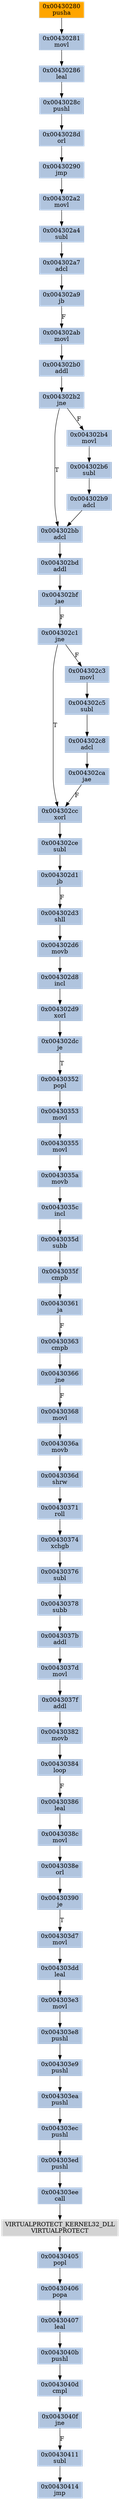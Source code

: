 strict digraph G {
	graph [bgcolor=transparent,
		name=G
	];
	node [color=lightsteelblue,
		fillcolor=lightsteelblue,
		shape=rectangle,
		style=filled
	];
	"0x004303e9"	[label="0x004303e9
pushl"];
	"0x004303ea"	[label="0x004303ea
pushl"];
	"0x004303e9" -> "0x004303ea"	[color="#000000"];
	"0x00430378"	[label="0x00430378
subb"];
	"0x0043037b"	[label="0x0043037b
addl"];
	"0x00430378" -> "0x0043037b"	[color="#000000"];
	"0x004302a2"	[label="0x004302a2
movl"];
	"0x004302a4"	[label="0x004302a4
subl"];
	"0x004302a2" -> "0x004302a4"	[color="#000000"];
	"0x00430353"	[label="0x00430353
movl"];
	"0x00430355"	[label="0x00430355
movl"];
	"0x00430353" -> "0x00430355"	[color="#000000"];
	"0x004302b0"	[label="0x004302b0
addl"];
	"0x004302b2"	[label="0x004302b2
jne"];
	"0x004302b0" -> "0x004302b2"	[color="#000000"];
	"0x004303ed"	[label="0x004303ed
pushl"];
	"0x004303ee"	[label="0x004303ee
call"];
	"0x004303ed" -> "0x004303ee"	[color="#000000"];
	"0x00430386"	[label="0x00430386
leal"];
	"0x0043038c"	[label="0x0043038c
movl"];
	"0x00430386" -> "0x0043038c"	[color="#000000"];
	"0x0043040f"	[label="0x0043040f
jne"];
	"0x00430411"	[label="0x00430411
subl"];
	"0x0043040f" -> "0x00430411"	[color="#000000",
		label=F];
	"0x004302ce"	[label="0x004302ce
subl"];
	"0x004302d1"	[label="0x004302d1
jb"];
	"0x004302ce" -> "0x004302d1"	[color="#000000"];
	"0x004302cc"	[label="0x004302cc
xorl"];
	"0x004302cc" -> "0x004302ce"	[color="#000000"];
	"0x00430361"	[label="0x00430361
ja"];
	"0x00430363"	[label="0x00430363
cmpb"];
	"0x00430361" -> "0x00430363"	[color="#000000",
		label=F];
	"0x00430390"	[label="0x00430390
je"];
	"0x004303d7"	[label="0x004303d7
movl"];
	"0x00430390" -> "0x004303d7"	[color="#000000",
		label=T];
	"0x004302d6"	[label="0x004302d6
movb"];
	"0x004302d8"	[label="0x004302d8
incl"];
	"0x004302d6" -> "0x004302d8"	[color="#000000"];
	"0x0043035a"	[label="0x0043035a
movb"];
	"0x00430355" -> "0x0043035a"	[color="#000000"];
	"0x004302ab"	[label="0x004302ab
movl"];
	"0x004302ab" -> "0x004302b0"	[color="#000000"];
	"0x004302ca"	[label="0x004302ca
jae"];
	"0x004302ca" -> "0x004302cc"	[color="#000000",
		label=F];
	"0x004302bf"	[label="0x004302bf
jae"];
	"0x004302c1"	[label="0x004302c1
jne"];
	"0x004302bf" -> "0x004302c1"	[color="#000000",
		label=F];
	"0x0043036a"	[label="0x0043036a
movb"];
	"0x0043036d"	[label="0x0043036d
shrw"];
	"0x0043036a" -> "0x0043036d"	[color="#000000"];
	"0x0043035d"	[label="0x0043035d
subb"];
	"0x0043035f"	[label="0x0043035f
cmpb"];
	"0x0043035d" -> "0x0043035f"	[color="#000000"];
	"0x004302d3"	[label="0x004302d3
shll"];
	"0x004302d1" -> "0x004302d3"	[color="#000000",
		label=F];
	"0x00430366"	[label="0x00430366
jne"];
	"0x00430363" -> "0x00430366"	[color="#000000"];
	"0x0043035c"	[label="0x0043035c
incl"];
	"0x0043035c" -> "0x0043035d"	[color="#000000"];
	"0x004302b9"	[label="0x004302b9
adcl"];
	"0x004302bb"	[label="0x004302bb
adcl"];
	"0x004302b9" -> "0x004302bb"	[color="#000000"];
	"0x004302c5"	[label="0x004302c5
subl"];
	"0x004302c8"	[label="0x004302c8
adcl"];
	"0x004302c5" -> "0x004302c8"	[color="#000000"];
	"0x00430368"	[label="0x00430368
movl"];
	"0x00430366" -> "0x00430368"	[color="#000000",
		label=F];
	"0x004303e8"	[label="0x004303e8
pushl"];
	"0x004303e8" -> "0x004303e9"	[color="#000000"];
	"0x00430376"	[label="0x00430376
subl"];
	"0x00430376" -> "0x00430378"	[color="#000000"];
	"0x004303e3"	[label="0x004303e3
movl"];
	"0x004303e3" -> "0x004303e8"	[color="#000000"];
	"0x00430352"	[label="0x00430352
popl"];
	"0x00430352" -> "0x00430353"	[color="#000000"];
	"0x004302bd"	[label="0x004302bd
addl"];
	"0x004302bd" -> "0x004302bf"	[color="#000000"];
	"0x0043028c"	[label="0x0043028c
pushl"];
	"0x0043028d"	[label="0x0043028d
orl"];
	"0x0043028c" -> "0x0043028d"	[color="#000000"];
	"0x0043040b"	[label="0x0043040b
pushl"];
	"0x0043040d"	[label="0x0043040d
cmpl"];
	"0x0043040b" -> "0x0043040d"	[color="#000000"];
	"0x0043040d" -> "0x0043040f"	[color="#000000"];
	"0x004303dd"	[label="0x004303dd
leal"];
	"0x004303d7" -> "0x004303dd"	[color="#000000"];
	"0x00430414"	[label="0x00430414
jmp"];
	VIRTUALPROTECT_KERNEL32_DLL	[color=lightgrey,
		fillcolor=lightgrey,
		label="VIRTUALPROTECT_KERNEL32_DLL
VIRTUALPROTECT"];
	"0x004303ee" -> VIRTUALPROTECT_KERNEL32_DLL	[color="#000000"];
	"0x00430384"	[label="0x00430384
loop"];
	"0x00430384" -> "0x00430386"	[color="#000000",
		label=F];
	"0x004302c3"	[label="0x004302c3
movl"];
	"0x004302c3" -> "0x004302c5"	[color="#000000"];
	"0x00430406"	[label="0x00430406
popa"];
	"0x00430407"	[label="0x00430407
leal"];
	"0x00430406" -> "0x00430407"	[color="#000000"];
	"0x004302d3" -> "0x004302d6"	[color="#000000"];
	"0x0043037d"	[label="0x0043037d
movl"];
	"0x0043037f"	[label="0x0043037f
addl"];
	"0x0043037d" -> "0x0043037f"	[color="#000000"];
	"0x0043035a" -> "0x0043035c"	[color="#000000"];
	"0x00430382"	[label="0x00430382
movb"];
	"0x0043037f" -> "0x00430382"	[color="#000000"];
	"0x00430374"	[label="0x00430374
xchgb"];
	"0x00430374" -> "0x00430376"	[color="#000000"];
	"0x0043035f" -> "0x00430361"	[color="#000000"];
	"0x004302b4"	[label="0x004302b4
movl"];
	"0x004302b6"	[label="0x004302b6
subl"];
	"0x004302b4" -> "0x004302b6"	[color="#000000"];
	"0x0043038e"	[label="0x0043038e
orl"];
	"0x0043038e" -> "0x00430390"	[color="#000000"];
	"0x00430405"	[label="0x00430405
popl"];
	VIRTUALPROTECT_KERNEL32_DLL -> "0x00430405"	[color="#000000"];
	"0x004302bb" -> "0x004302bd"	[color="#000000"];
	"0x004303dd" -> "0x004303e3"	[color="#000000"];
	"0x00430371"	[label="0x00430371
roll"];
	"0x00430371" -> "0x00430374"	[color="#000000"];
	"0x00430407" -> "0x0043040b"	[color="#000000"];
	"0x004302d9"	[label="0x004302d9
xorl"];
	"0x004302d8" -> "0x004302d9"	[color="#000000"];
	"0x00430382" -> "0x00430384"	[color="#000000"];
	"0x00430290"	[label="0x00430290
jmp"];
	"0x00430290" -> "0x004302a2"	[color="#000000"];
	"0x004302a7"	[label="0x004302a7
adcl"];
	"0x004302a4" -> "0x004302a7"	[color="#000000"];
	"0x004302c1" -> "0x004302cc"	[color="#000000",
		label=T];
	"0x004302c1" -> "0x004302c3"	[color="#000000",
		label=F];
	"0x0043028d" -> "0x00430290"	[color="#000000"];
	"0x004302dc"	[label="0x004302dc
je"];
	"0x004302dc" -> "0x00430352"	[color="#000000",
		label=T];
	"0x0043038c" -> "0x0043038e"	[color="#000000"];
	"0x00430281"	[label="0x00430281
movl"];
	"0x00430286"	[label="0x00430286
leal"];
	"0x00430281" -> "0x00430286"	[color="#000000"];
	"0x004302c8" -> "0x004302ca"	[color="#000000"];
	"0x0043036d" -> "0x00430371"	[color="#000000"];
	"0x00430280"	[color=lightgrey,
		fillcolor=orange,
		label="0x00430280
pusha"];
	"0x00430280" -> "0x00430281"	[color="#000000"];
	"0x00430286" -> "0x0043028c"	[color="#000000"];
	"0x004303ec"	[label="0x004303ec
pushl"];
	"0x004303ec" -> "0x004303ed"	[color="#000000"];
	"0x004302b6" -> "0x004302b9"	[color="#000000"];
	"0x00430368" -> "0x0043036a"	[color="#000000"];
	"0x004303ea" -> "0x004303ec"	[color="#000000"];
	"0x0043037b" -> "0x0043037d"	[color="#000000"];
	"0x004302a9"	[label="0x004302a9
jb"];
	"0x004302a7" -> "0x004302a9"	[color="#000000"];
	"0x004302d9" -> "0x004302dc"	[color="#000000"];
	"0x004302b2" -> "0x004302b4"	[color="#000000",
		label=F];
	"0x004302b2" -> "0x004302bb"	[color="#000000",
		label=T];
	"0x004302a9" -> "0x004302ab"	[color="#000000",
		label=F];
	"0x00430411" -> "0x00430414"	[color="#000000"];
	"0x00430405" -> "0x00430406"	[color="#000000"];
}
